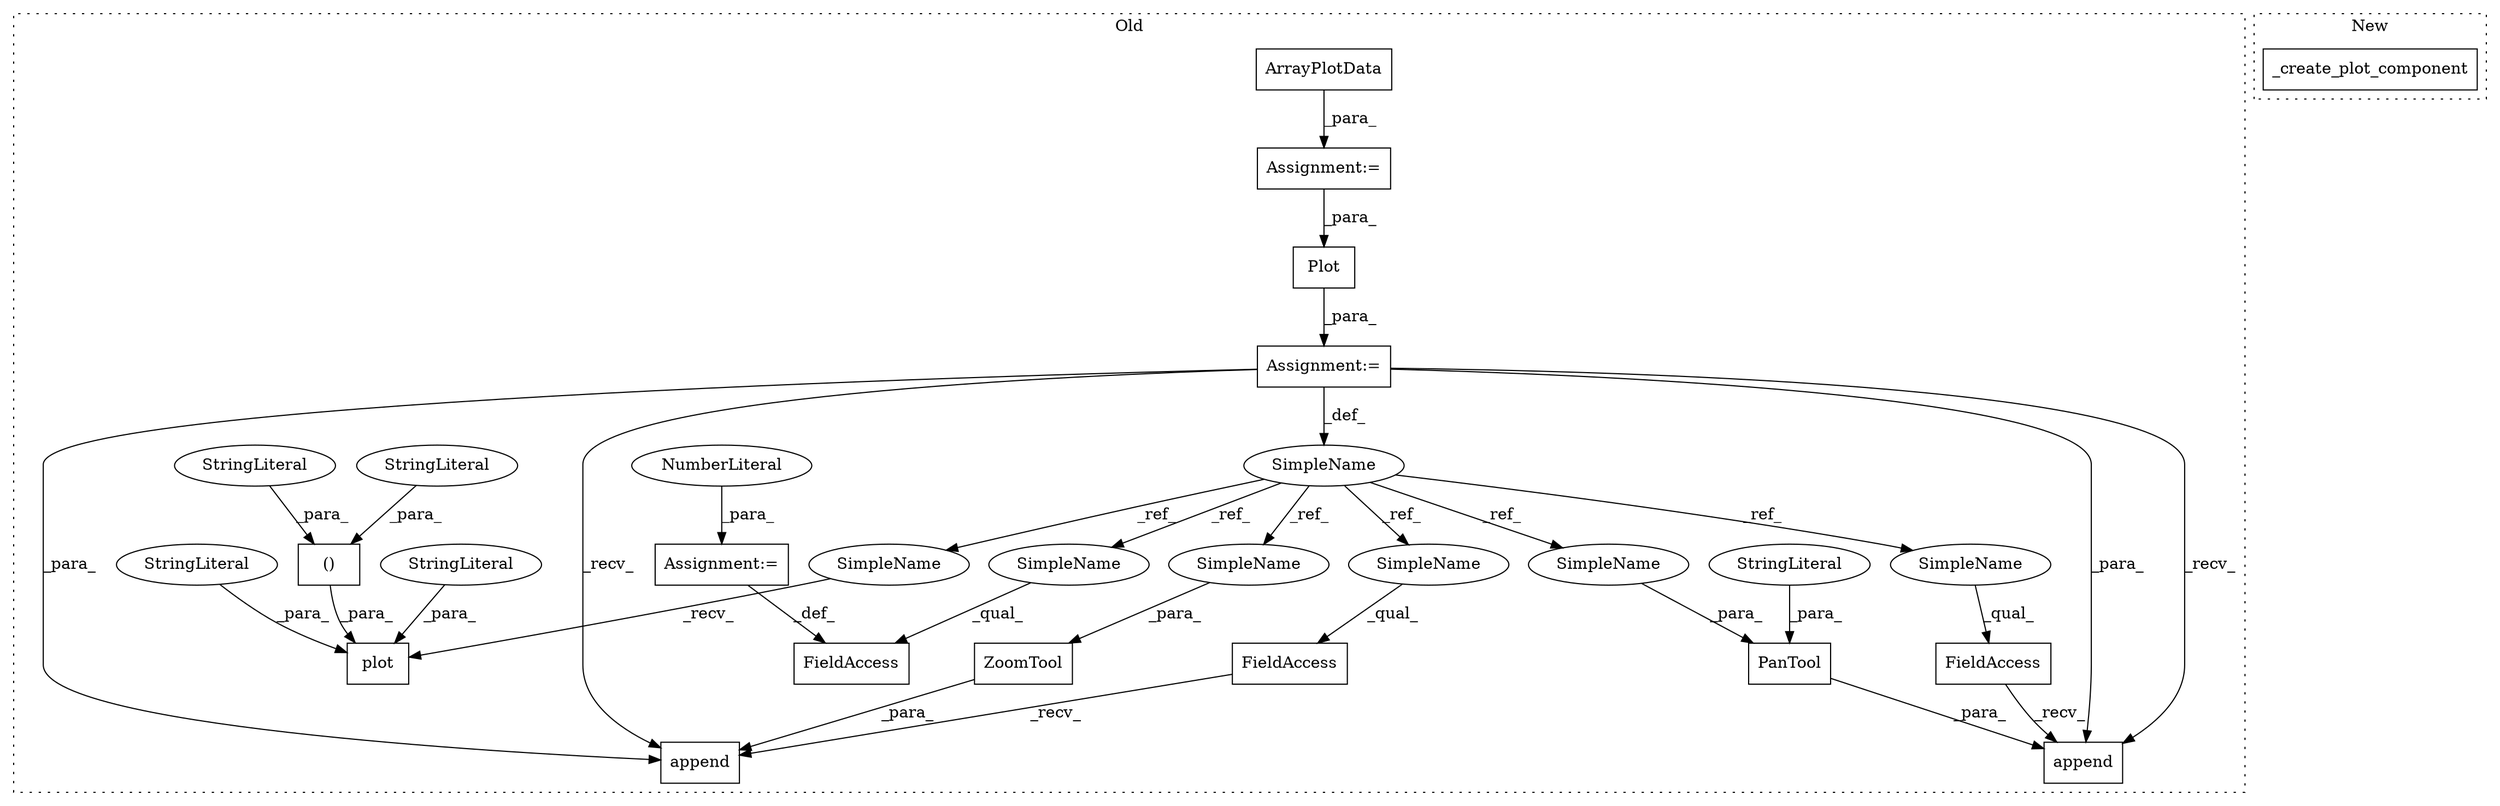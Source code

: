 digraph G {
subgraph cluster0 {
1 [label="ZoomTool" a="32" s="1268,1293" l="9,1" shape="box"];
3 [label="SimpleName" a="42" s="994" l="4" shape="ellipse"];
4 [label="PanTool" a="32" s="1235,1255" l="8,1" shape="box"];
5 [label="FieldAccess" a="22" s="1300" l="13" shape="box"];
6 [label="FieldAccess" a="22" s="1217" l="10" shape="box"];
7 [label="Assignment:=" a="7" s="998" l="1" shape="box"];
8 [label="Assignment:=" a="7" s="916" l="1" shape="box"];
9 [label="append" a="32" s="1314,1325" l="7,1" shape="box"];
10 [label="ArrayPlotData" a="32" s="917" l="15" shape="box"];
11 [label="Plot" a="32" s="999,1006" l="5,1" shape="box"];
12 [label="append" a="32" s="1228,1256" l="7,1" shape="box"];
13 [label="plot" a="32" s="1018,1113" l="10,1" shape="box"];
14 [label="()" a="106" s="1028" l="27" shape="box"];
15 [label="StringLiteral" a="45" s="1067" l="8" shape="ellipse"];
16 [label="StringLiteral" a="45" s="1095" l="8" shape="ellipse"];
17 [label="StringLiteral" a="45" s="1028" l="7" shape="ellipse"];
18 [label="StringLiteral" a="45" s="1048" l="7" shape="ellipse"];
19 [label="StringLiteral" a="45" s="1248" l="7" shape="ellipse"];
20 [label="FieldAccess" a="22" s="1171" l="15" shape="box"];
21 [label="Assignment:=" a="7" s="1186" l="1" shape="box"];
22 [label="NumberLiteral" a="34" s="1187" l="3" shape="ellipse"];
23 [label="SimpleName" a="42" s="1171" l="4" shape="ellipse"];
24 [label="SimpleName" a="42" s="1013" l="4" shape="ellipse"];
25 [label="SimpleName" a="42" s="1300" l="4" shape="ellipse"];
26 [label="SimpleName" a="42" s="1243" l="4" shape="ellipse"];
27 [label="SimpleName" a="42" s="1277" l="4" shape="ellipse"];
28 [label="SimpleName" a="42" s="1217" l="4" shape="ellipse"];
label = "Old";
style="dotted";
}
subgraph cluster1 {
2 [label="_create_plot_component" a="32" s="2203" l="24" shape="box"];
label = "New";
style="dotted";
}
1 -> 9 [label="_para_"];
3 -> 28 [label="_ref_"];
3 -> 26 [label="_ref_"];
3 -> 25 [label="_ref_"];
3 -> 23 [label="_ref_"];
3 -> 27 [label="_ref_"];
3 -> 24 [label="_ref_"];
4 -> 12 [label="_para_"];
5 -> 9 [label="_recv_"];
6 -> 12 [label="_recv_"];
7 -> 9 [label="_para_"];
7 -> 3 [label="_def_"];
7 -> 12 [label="_para_"];
7 -> 9 [label="_recv_"];
7 -> 12 [label="_recv_"];
8 -> 11 [label="_para_"];
10 -> 8 [label="_para_"];
11 -> 7 [label="_para_"];
14 -> 13 [label="_para_"];
15 -> 13 [label="_para_"];
16 -> 13 [label="_para_"];
17 -> 14 [label="_para_"];
18 -> 14 [label="_para_"];
19 -> 4 [label="_para_"];
21 -> 20 [label="_def_"];
22 -> 21 [label="_para_"];
23 -> 20 [label="_qual_"];
24 -> 13 [label="_recv_"];
25 -> 5 [label="_qual_"];
26 -> 4 [label="_para_"];
27 -> 1 [label="_para_"];
28 -> 6 [label="_qual_"];
}